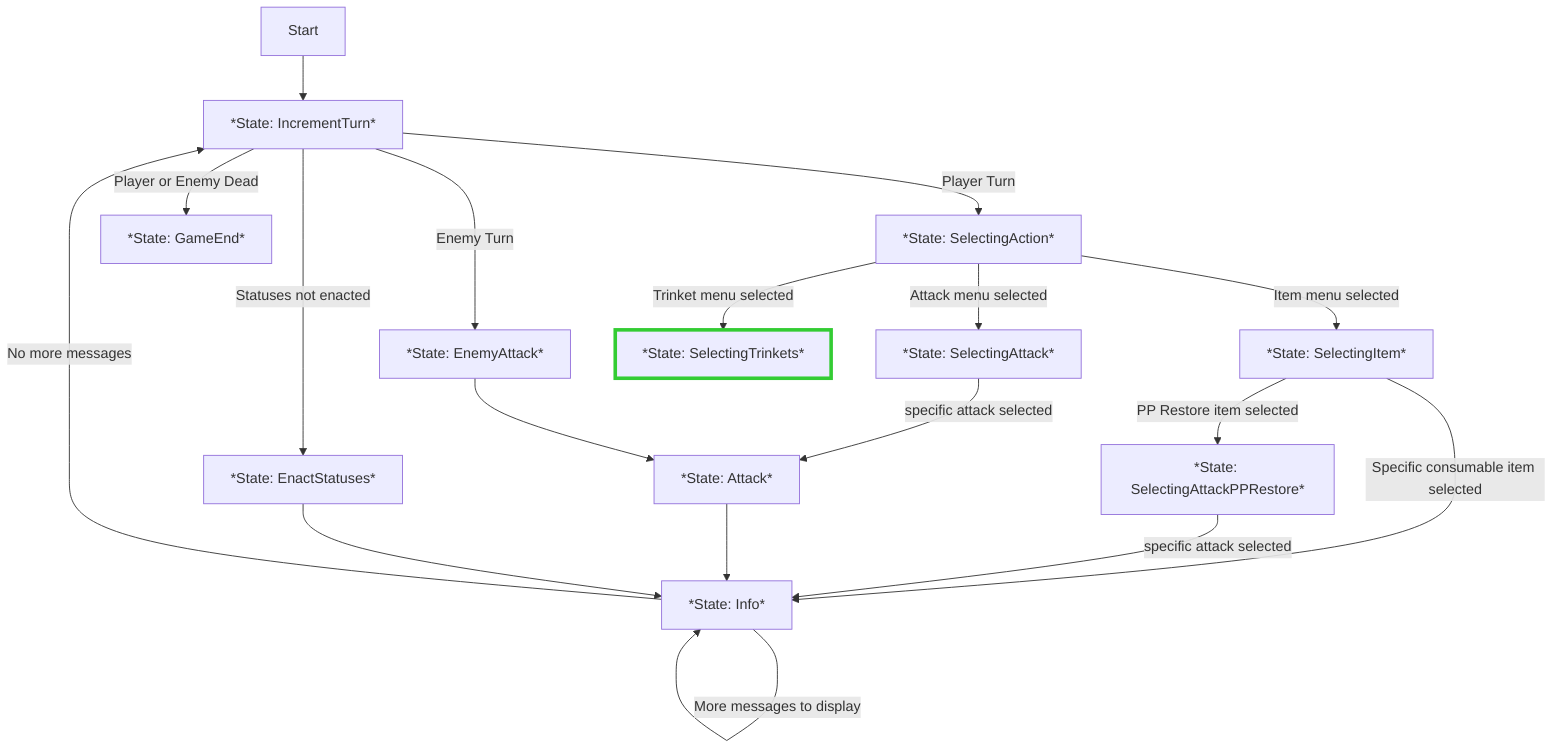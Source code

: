 flowchart TD
  Start
  IncrementTurn[*State: IncrementTurn*]
  SelectingAction[*State: SelectingAction*]
  SelectingAttack[*State: SelectingAttack*]
  Attack[*State: Attack*]
  Info[*State: Info*]
  EnemyAttack[*State: EnemyAttack*]
  GameEnd[*State: GameEnd*]
  EnactStatuses[*State: EnactStatuses*]
  SelectingItem[*State: SelectingItem*]
  SelectingAttackPPRestore[*State: SelectingAttackPPRestore*]
  SelectingTrinkets[*State: SelectingTrinkets*]
  style SelectingTrinkets stroke:#33cc33,stroke-width:4

  Start --> IncrementTurn

  IncrementTurn --> |Player Turn| SelectingAction
  SelectingAction --> |Attack menu selected| SelectingAttack
  SelectingAttack --> |specific attack selected| Attack

  SelectingAction --> |Item menu selected|SelectingItem
  SelectingItem --> |Specific consumable item selected|Info
  SelectingItem --> |PP Restore item selected|SelectingAttackPPRestore

  SelectingAttackPPRestore --> |specific attack selected|Info

  SelectingAction --> |Trinket menu selected|SelectingTrinkets

  IncrementTurn --> |Enemy Turn| EnemyAttack
  EnemyAttack --> Attack

  Attack --> Info

  IncrementTurn --> |Player or Enemy Dead| GameEnd

  IncrementTurn --> |Statuses not enacted| EnactStatuses

  Info --> |No more messages| IncrementTurn
  Info --> |More messages to display| Info

  EnactStatuses --> Info

   %% linkStyle 4 stroke:#33cc33,stroke-width:4px
   %% style SelectingAttackPPRestore stroke:#33cc33,stroke-width:4